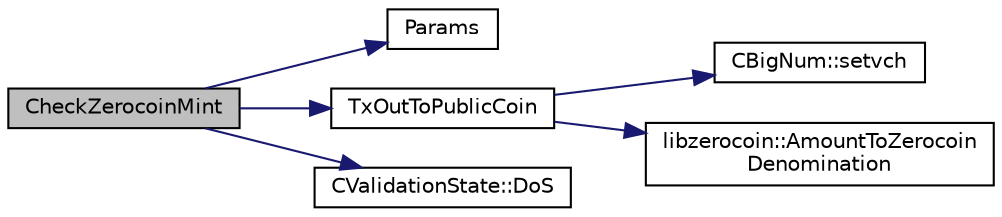 digraph "CheckZerocoinMint"
{
  edge [fontname="Helvetica",fontsize="10",labelfontname="Helvetica",labelfontsize="10"];
  node [fontname="Helvetica",fontsize="10",shape=record];
  rankdir="LR";
  Node371 [label="CheckZerocoinMint",height=0.2,width=0.4,color="black", fillcolor="grey75", style="filled", fontcolor="black"];
  Node371 -> Node372 [color="midnightblue",fontsize="10",style="solid",fontname="Helvetica"];
  Node372 [label="Params",height=0.2,width=0.4,color="black", fillcolor="white", style="filled",URL="$chainparams_8cpp.html#ace5c5b706d71a324a417dd2db394fd4a",tooltip="Return the currently selected parameters. "];
  Node371 -> Node373 [color="midnightblue",fontsize="10",style="solid",fontname="Helvetica"];
  Node373 [label="TxOutToPublicCoin",height=0.2,width=0.4,color="black", fillcolor="white", style="filled",URL="$main_8cpp.html#aac3e600e13586e9d4aa42571d6cd2637"];
  Node373 -> Node374 [color="midnightblue",fontsize="10",style="solid",fontname="Helvetica"];
  Node374 [label="CBigNum::setvch",height=0.2,width=0.4,color="black", fillcolor="white", style="filled",URL="$class_c_big_num.html#aa9236c14e34519e9b173a9a4b80f5621"];
  Node373 -> Node375 [color="midnightblue",fontsize="10",style="solid",fontname="Helvetica"];
  Node375 [label="libzerocoin::AmountToZerocoin\lDenomination",height=0.2,width=0.4,color="black", fillcolor="white", style="filled",URL="$namespacelibzerocoin.html#a134fac363d8467df4fbb539a880051ec"];
  Node371 -> Node376 [color="midnightblue",fontsize="10",style="solid",fontname="Helvetica"];
  Node376 [label="CValidationState::DoS",height=0.2,width=0.4,color="black", fillcolor="white", style="filled",URL="$class_c_validation_state.html#a3c6786d00da8d1c5df25b4c3876409e8"];
}
